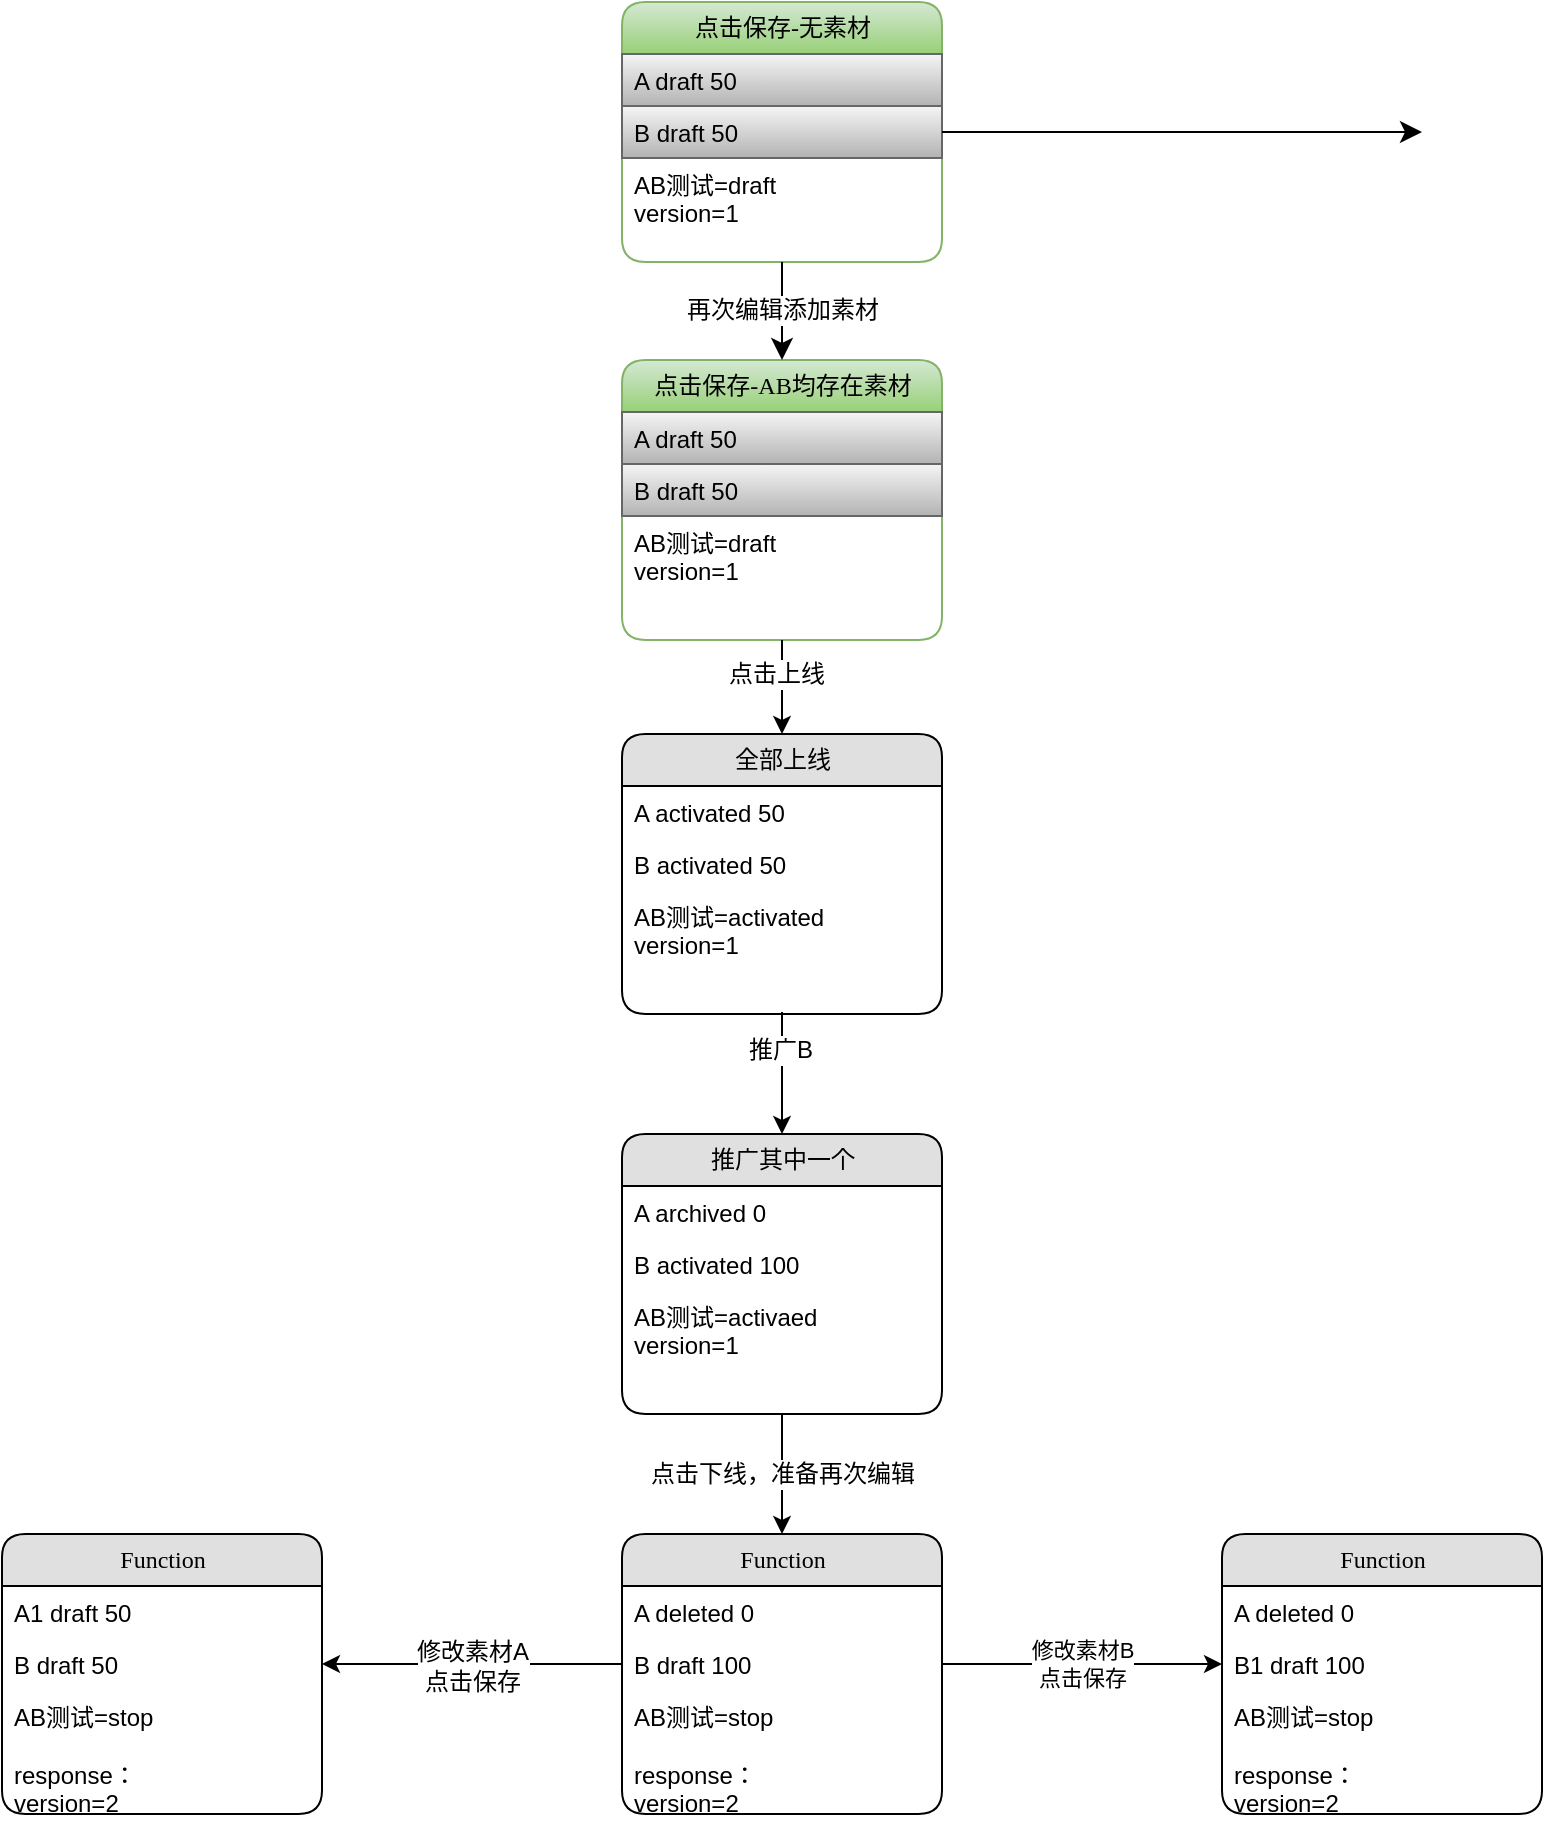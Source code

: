 <mxfile version="12.1.0" type="github" pages="1"><diagram name="Page-1" id="b520641d-4fe3-3701-9064-5fc419738815"><mxGraphModel dx="2775" dy="908" grid="1" gridSize="10" guides="1" tooltips="1" connect="1" arrows="1" fold="1" page="1" pageScale="1" pageWidth="1100" pageHeight="850" background="#ffffff" math="0" shadow="0"><root><mxCell id="0"/><mxCell id="1" parent="0"/><mxCell id="21ea969265ad0168-6" value="点击保存-无素材" style="swimlane;html=1;fontStyle=0;childLayout=stackLayout;horizontal=1;startSize=26;fillColor=#d5e8d4;horizontalStack=0;resizeParent=1;resizeLast=0;collapsible=1;marginBottom=0;swimlaneFillColor=#ffffff;align=center;rounded=1;shadow=0;comic=0;labelBackgroundColor=none;strokeColor=#82b366;strokeWidth=1;fontFamily=Verdana;fontSize=12;gradientColor=#97d077;" parent="1" vertex="1"><mxGeometry x="160" y="74" width="160" height="130" as="geometry"/></mxCell><mxCell id="21ea969265ad0168-7" value="A draft 50" style="text;html=1;strokeColor=#666666;fillColor=#f5f5f5;spacingLeft=4;spacingRight=4;whiteSpace=wrap;overflow=hidden;rotatable=0;points=[[0,0.5],[1,0.5]];portConstraint=eastwest;gradientColor=#b3b3b3;" parent="21ea969265ad0168-6" vertex="1"><mxGeometry y="26" width="160" height="26" as="geometry"/></mxCell><mxCell id="21ea969265ad0168-8" value="B draft 50" style="text;html=1;strokeColor=#666666;fillColor=#f5f5f5;spacingLeft=4;spacingRight=4;whiteSpace=wrap;overflow=hidden;rotatable=0;points=[[0,0.5],[1,0.5]];portConstraint=eastwest;gradientColor=#b3b3b3;" parent="21ea969265ad0168-6" vertex="1"><mxGeometry y="52" width="160" height="26" as="geometry"/></mxCell><mxCell id="21ea969265ad0168-9" value="AB测试=draft&lt;br&gt;version=1" style="text;html=1;strokeColor=none;fillColor=none;spacingLeft=4;spacingRight=4;whiteSpace=wrap;overflow=hidden;rotatable=0;points=[[0,0.5],[1,0.5]];portConstraint=eastwest;" parent="21ea969265ad0168-6" vertex="1"><mxGeometry y="78" width="160" height="52" as="geometry"/></mxCell><mxCell id="21ea969265ad0168-14" value="点击保存-AB均存在素材" style="swimlane;html=1;fontStyle=0;childLayout=stackLayout;horizontal=1;startSize=26;fillColor=#d5e8d4;horizontalStack=0;resizeParent=1;resizeLast=0;collapsible=1;marginBottom=0;swimlaneFillColor=#ffffff;align=center;rounded=1;shadow=0;comic=0;labelBackgroundColor=none;strokeColor=#82b366;strokeWidth=1;fontFamily=Verdana;fontSize=12;gradientColor=#97d077;" parent="1" vertex="1"><mxGeometry x="160" y="253" width="160" height="140" as="geometry"/></mxCell><mxCell id="21ea969265ad0168-15" value="A draft 50" style="text;html=1;strokeColor=#666666;fillColor=#f5f5f5;spacingLeft=4;spacingRight=4;whiteSpace=wrap;overflow=hidden;rotatable=0;points=[[0,0.5],[1,0.5]];portConstraint=eastwest;gradientColor=#b3b3b3;" parent="21ea969265ad0168-14" vertex="1"><mxGeometry y="26" width="160" height="26" as="geometry"/></mxCell><mxCell id="21ea969265ad0168-16" value="B draft 50" style="text;html=1;strokeColor=#666666;fillColor=#f5f5f5;spacingLeft=4;spacingRight=4;whiteSpace=wrap;overflow=hidden;rotatable=0;points=[[0,0.5],[1,0.5]];portConstraint=eastwest;gradientColor=#b3b3b3;" parent="21ea969265ad0168-14" vertex="1"><mxGeometry y="52" width="160" height="26" as="geometry"/></mxCell><mxCell id="LY-3faX_GtaWRglu8seo-2" value="AB测试=draft&lt;br&gt;version=1" style="text;html=1;strokeColor=none;fillColor=none;spacingLeft=4;spacingRight=4;whiteSpace=wrap;overflow=hidden;rotatable=0;points=[[0,0.5],[1,0.5]];portConstraint=eastwest;" vertex="1" parent="21ea969265ad0168-14"><mxGeometry y="78" width="160" height="62" as="geometry"/></mxCell><mxCell id="21ea969265ad0168-18" value="全部上线" style="swimlane;html=1;fontStyle=0;childLayout=stackLayout;horizontal=1;startSize=26;fillColor=#e0e0e0;horizontalStack=0;resizeParent=1;resizeLast=0;collapsible=1;marginBottom=0;swimlaneFillColor=#ffffff;align=center;rounded=1;shadow=0;comic=0;labelBackgroundColor=none;strokeColor=#000000;strokeWidth=1;fontFamily=Verdana;fontSize=12;fontColor=#000000;" parent="1" vertex="1"><mxGeometry x="160" y="440" width="160" height="140" as="geometry"/></mxCell><mxCell id="21ea969265ad0168-19" value="A activated 50" style="text;html=1;strokeColor=none;fillColor=none;spacingLeft=4;spacingRight=4;whiteSpace=wrap;overflow=hidden;rotatable=0;points=[[0,0.5],[1,0.5]];portConstraint=eastwest;" parent="21ea969265ad0168-18" vertex="1"><mxGeometry y="26" width="160" height="26" as="geometry"/></mxCell><mxCell id="21ea969265ad0168-20" value="B activated 50" style="text;html=1;strokeColor=none;fillColor=none;spacingLeft=4;spacingRight=4;whiteSpace=wrap;overflow=hidden;rotatable=0;points=[[0,0.5],[1,0.5]];portConstraint=eastwest;" parent="21ea969265ad0168-18" vertex="1"><mxGeometry y="52" width="160" height="26" as="geometry"/></mxCell><mxCell id="21ea969265ad0168-51" value="AB测试=activated&lt;br&gt;version=1" style="text;html=1;strokeColor=none;fillColor=none;spacingLeft=4;spacingRight=4;whiteSpace=wrap;overflow=hidden;rotatable=0;points=[[0,0.5],[1,0.5]];portConstraint=eastwest;" parent="21ea969265ad0168-18" vertex="1"><mxGeometry y="78" width="160" height="62" as="geometry"/></mxCell><mxCell id="21ea969265ad0168-36" style="edgeStyle=orthogonalEdgeStyle;html=1;labelBackgroundColor=none;startFill=0;startSize=8;endFill=1;endSize=8;fontFamily=Verdana;fontSize=12;" parent="1" source="21ea969265ad0168-6" target="21ea969265ad0168-14" edge="1"><mxGeometry relative="1" as="geometry"/></mxCell><mxCell id="LY-3faX_GtaWRglu8seo-1" value="再次编辑添加素材" style="text;html=1;resizable=0;points=[];align=center;verticalAlign=middle;labelBackgroundColor=#ffffff;" vertex="1" connectable="0" parent="21ea969265ad0168-36"><mxGeometry x="-0.02" relative="1" as="geometry"><mxPoint as="offset"/></mxGeometry></mxCell><mxCell id="21ea969265ad0168-39" style="edgeStyle=orthogonalEdgeStyle;html=1;entryX=0;entryY=0.5;labelBackgroundColor=none;startFill=0;startSize=8;endFill=1;endSize=8;fontFamily=Verdana;fontSize=12;exitX=1;exitY=0.5;" parent="1" source="21ea969265ad0168-8" edge="1"><mxGeometry relative="1" as="geometry"><Array as="points"/><mxPoint x="560" y="139" as="targetPoint"/></mxGeometry></mxCell><mxCell id="LY-3faX_GtaWRglu8seo-19" value="Function" style="swimlane;html=1;fontStyle=0;childLayout=stackLayout;horizontal=1;startSize=26;fillColor=#e0e0e0;horizontalStack=0;resizeParent=1;resizeLast=0;collapsible=1;marginBottom=0;swimlaneFillColor=#ffffff;align=center;rounded=1;shadow=0;comic=0;labelBackgroundColor=none;strokeColor=#000000;strokeWidth=1;fontFamily=Verdana;fontSize=12;fontColor=#000000;" vertex="1" parent="1"><mxGeometry x="460" y="840" width="160" height="140" as="geometry"/></mxCell><mxCell id="LY-3faX_GtaWRglu8seo-20" value="A deleted 0" style="text;html=1;strokeColor=none;fillColor=none;spacingLeft=4;spacingRight=4;whiteSpace=wrap;overflow=hidden;rotatable=0;points=[[0,0.5],[1,0.5]];portConstraint=eastwest;" vertex="1" parent="LY-3faX_GtaWRglu8seo-19"><mxGeometry y="26" width="160" height="26" as="geometry"/></mxCell><mxCell id="LY-3faX_GtaWRglu8seo-21" value="B1 draft 100" style="text;html=1;strokeColor=none;fillColor=none;spacingLeft=4;spacingRight=4;whiteSpace=wrap;overflow=hidden;rotatable=0;points=[[0,0.5],[1,0.5]];portConstraint=eastwest;" vertex="1" parent="LY-3faX_GtaWRglu8seo-19"><mxGeometry y="52" width="160" height="26" as="geometry"/></mxCell><mxCell id="LY-3faX_GtaWRglu8seo-22" value="AB测试=stop&lt;br&gt;&lt;br&gt;response：&lt;br&gt;version=2" style="text;html=1;strokeColor=none;fillColor=none;spacingLeft=4;spacingRight=4;whiteSpace=wrap;overflow=hidden;rotatable=0;points=[[0,0.5],[1,0.5]];portConstraint=eastwest;" vertex="1" parent="LY-3faX_GtaWRglu8seo-19"><mxGeometry y="78" width="160" height="62" as="geometry"/></mxCell><mxCell id="LY-3faX_GtaWRglu8seo-23" value="推广其中一个" style="swimlane;html=1;fontStyle=0;childLayout=stackLayout;horizontal=1;startSize=26;fillColor=#e0e0e0;horizontalStack=0;resizeParent=1;resizeLast=0;collapsible=1;marginBottom=0;swimlaneFillColor=#ffffff;align=center;rounded=1;shadow=0;comic=0;labelBackgroundColor=none;strokeColor=#000000;strokeWidth=1;fontFamily=Verdana;fontSize=12;fontColor=#000000;" vertex="1" parent="1"><mxGeometry x="160" y="640" width="160" height="140" as="geometry"/></mxCell><mxCell id="LY-3faX_GtaWRglu8seo-24" value="A archived 0" style="text;html=1;strokeColor=none;fillColor=none;spacingLeft=4;spacingRight=4;whiteSpace=wrap;overflow=hidden;rotatable=0;points=[[0,0.5],[1,0.5]];portConstraint=eastwest;" vertex="1" parent="LY-3faX_GtaWRglu8seo-23"><mxGeometry y="26" width="160" height="26" as="geometry"/></mxCell><mxCell id="LY-3faX_GtaWRglu8seo-25" value="B activated 100" style="text;html=1;strokeColor=none;fillColor=none;spacingLeft=4;spacingRight=4;whiteSpace=wrap;overflow=hidden;rotatable=0;points=[[0,0.5],[1,0.5]];portConstraint=eastwest;" vertex="1" parent="LY-3faX_GtaWRglu8seo-23"><mxGeometry y="52" width="160" height="26" as="geometry"/></mxCell><mxCell id="LY-3faX_GtaWRglu8seo-26" value="AB测试=activaed&lt;br&gt;version=1" style="text;html=1;strokeColor=none;fillColor=none;spacingLeft=4;spacingRight=4;whiteSpace=wrap;overflow=hidden;rotatable=0;points=[[0,0.5],[1,0.5]];portConstraint=eastwest;" vertex="1" parent="LY-3faX_GtaWRglu8seo-23"><mxGeometry y="78" width="160" height="62" as="geometry"/></mxCell><mxCell id="LY-3faX_GtaWRglu8seo-27" value="Function" style="swimlane;html=1;fontStyle=0;childLayout=stackLayout;horizontal=1;startSize=26;fillColor=#e0e0e0;horizontalStack=0;resizeParent=1;resizeLast=0;collapsible=1;marginBottom=0;swimlaneFillColor=#ffffff;align=center;rounded=1;shadow=0;comic=0;labelBackgroundColor=none;strokeColor=#000000;strokeWidth=1;fontFamily=Verdana;fontSize=12;fontColor=#000000;" vertex="1" parent="1"><mxGeometry x="160" y="840" width="160" height="140" as="geometry"/></mxCell><mxCell id="LY-3faX_GtaWRglu8seo-28" value="A deleted 0" style="text;html=1;strokeColor=none;fillColor=none;spacingLeft=4;spacingRight=4;whiteSpace=wrap;overflow=hidden;rotatable=0;points=[[0,0.5],[1,0.5]];portConstraint=eastwest;" vertex="1" parent="LY-3faX_GtaWRglu8seo-27"><mxGeometry y="26" width="160" height="26" as="geometry"/></mxCell><mxCell id="LY-3faX_GtaWRglu8seo-29" value="B draft 100" style="text;html=1;strokeColor=none;fillColor=none;spacingLeft=4;spacingRight=4;whiteSpace=wrap;overflow=hidden;rotatable=0;points=[[0,0.5],[1,0.5]];portConstraint=eastwest;" vertex="1" parent="LY-3faX_GtaWRglu8seo-27"><mxGeometry y="52" width="160" height="26" as="geometry"/></mxCell><mxCell id="LY-3faX_GtaWRglu8seo-30" value="AB测试=stop&lt;br&gt;&lt;br&gt;response：&lt;br&gt;version=2" style="text;html=1;strokeColor=none;fillColor=none;spacingLeft=4;spacingRight=4;whiteSpace=wrap;overflow=hidden;rotatable=0;points=[[0,0.5],[1,0.5]];portConstraint=eastwest;" vertex="1" parent="LY-3faX_GtaWRglu8seo-27"><mxGeometry y="78" width="160" height="62" as="geometry"/></mxCell><mxCell id="LY-3faX_GtaWRglu8seo-31" value="Function" style="swimlane;html=1;fontStyle=0;childLayout=stackLayout;horizontal=1;startSize=26;fillColor=#e0e0e0;horizontalStack=0;resizeParent=1;resizeLast=0;collapsible=1;marginBottom=0;swimlaneFillColor=#ffffff;align=center;rounded=1;shadow=0;comic=0;labelBackgroundColor=none;strokeColor=#000000;strokeWidth=1;fontFamily=Verdana;fontSize=12;fontColor=#000000;" vertex="1" parent="1"><mxGeometry x="-150" y="840" width="160" height="140" as="geometry"/></mxCell><mxCell id="LY-3faX_GtaWRglu8seo-32" value="A1 draft 50" style="text;html=1;strokeColor=none;fillColor=none;spacingLeft=4;spacingRight=4;whiteSpace=wrap;overflow=hidden;rotatable=0;points=[[0,0.5],[1,0.5]];portConstraint=eastwest;" vertex="1" parent="LY-3faX_GtaWRglu8seo-31"><mxGeometry y="26" width="160" height="26" as="geometry"/></mxCell><mxCell id="LY-3faX_GtaWRglu8seo-33" value="B draft 50" style="text;html=1;strokeColor=none;fillColor=none;spacingLeft=4;spacingRight=4;whiteSpace=wrap;overflow=hidden;rotatable=0;points=[[0,0.5],[1,0.5]];portConstraint=eastwest;" vertex="1" parent="LY-3faX_GtaWRglu8seo-31"><mxGeometry y="52" width="160" height="26" as="geometry"/></mxCell><mxCell id="LY-3faX_GtaWRglu8seo-34" value="AB测试=stop&lt;br&gt;&lt;br&gt;response：&lt;br&gt;version=2" style="text;html=1;strokeColor=none;fillColor=none;spacingLeft=4;spacingRight=4;whiteSpace=wrap;overflow=hidden;rotatable=0;points=[[0,0.5],[1,0.5]];portConstraint=eastwest;" vertex="1" parent="LY-3faX_GtaWRglu8seo-31"><mxGeometry y="78" width="160" height="62" as="geometry"/></mxCell><mxCell id="LY-3faX_GtaWRglu8seo-36" value="" style="endArrow=classic;html=1;entryX=0.5;entryY=0;entryDx=0;entryDy=0;" edge="1" parent="1" target="21ea969265ad0168-18"><mxGeometry width="50" height="50" relative="1" as="geometry"><mxPoint x="240" y="393" as="sourcePoint"/><mxPoint x="210" y="670" as="targetPoint"/></mxGeometry></mxCell><mxCell id="LY-3faX_GtaWRglu8seo-37" value="点击上线" style="text;html=1;resizable=0;points=[];align=center;verticalAlign=middle;labelBackgroundColor=#ffffff;" vertex="1" connectable="0" parent="LY-3faX_GtaWRglu8seo-36"><mxGeometry x="-0.277" y="-3" relative="1" as="geometry"><mxPoint as="offset"/></mxGeometry></mxCell><mxCell id="LY-3faX_GtaWRglu8seo-38" value="" style="endArrow=classic;html=1;entryX=0.5;entryY=0;entryDx=0;entryDy=0;" edge="1" parent="1" target="LY-3faX_GtaWRglu8seo-23"><mxGeometry width="50" height="50" relative="1" as="geometry"><mxPoint x="240" y="579" as="sourcePoint"/><mxPoint x="210" y="1000" as="targetPoint"/></mxGeometry></mxCell><mxCell id="LY-3faX_GtaWRglu8seo-39" value="推广B" style="text;html=1;resizable=0;points=[];align=center;verticalAlign=middle;labelBackgroundColor=#ffffff;" vertex="1" connectable="0" parent="LY-3faX_GtaWRglu8seo-38"><mxGeometry x="-0.377" y="-1" relative="1" as="geometry"><mxPoint as="offset"/></mxGeometry></mxCell><mxCell id="LY-3faX_GtaWRglu8seo-40" value="" style="endArrow=classic;html=1;entryX=0.5;entryY=0;entryDx=0;entryDy=0;" edge="1" parent="1" source="LY-3faX_GtaWRglu8seo-26" target="LY-3faX_GtaWRglu8seo-27"><mxGeometry width="50" height="50" relative="1" as="geometry"><mxPoint x="-150" y="1050" as="sourcePoint"/><mxPoint x="-100" y="1000" as="targetPoint"/></mxGeometry></mxCell><mxCell id="LY-3faX_GtaWRglu8seo-41" value="点击下线，准备再次编辑" style="text;html=1;resizable=0;points=[];align=center;verticalAlign=middle;labelBackgroundColor=#ffffff;" vertex="1" connectable="0" parent="LY-3faX_GtaWRglu8seo-40"><mxGeometry relative="1" as="geometry"><mxPoint as="offset"/></mxGeometry></mxCell><mxCell id="LY-3faX_GtaWRglu8seo-42" value="" style="endArrow=classic;html=1;exitX=0;exitY=0.5;exitDx=0;exitDy=0;entryX=1;entryY=0.5;entryDx=0;entryDy=0;" edge="1" parent="1" source="LY-3faX_GtaWRglu8seo-29" target="LY-3faX_GtaWRglu8seo-33"><mxGeometry width="50" height="50" relative="1" as="geometry"><mxPoint x="-150" y="1050" as="sourcePoint"/><mxPoint x="-100" y="1000" as="targetPoint"/></mxGeometry></mxCell><mxCell id="LY-3faX_GtaWRglu8seo-43" value="修改素材A&lt;br&gt;点击保存" style="text;html=1;resizable=0;points=[];align=center;verticalAlign=middle;labelBackgroundColor=#ffffff;" vertex="1" connectable="0" parent="LY-3faX_GtaWRglu8seo-42"><mxGeometry y="1" relative="1" as="geometry"><mxPoint as="offset"/></mxGeometry></mxCell><mxCell id="LY-3faX_GtaWRglu8seo-44" value="修改素材B&lt;br&gt;点击保存" style="endArrow=classic;html=1;entryX=0;entryY=0.5;entryDx=0;entryDy=0;exitX=1;exitY=0.5;exitDx=0;exitDy=0;" edge="1" parent="1" source="LY-3faX_GtaWRglu8seo-29" target="LY-3faX_GtaWRglu8seo-21"><mxGeometry width="50" height="50" relative="1" as="geometry"><mxPoint x="-150" y="1050" as="sourcePoint"/><mxPoint x="-100" y="1000" as="targetPoint"/></mxGeometry></mxCell></root></mxGraphModel></diagram></mxfile>